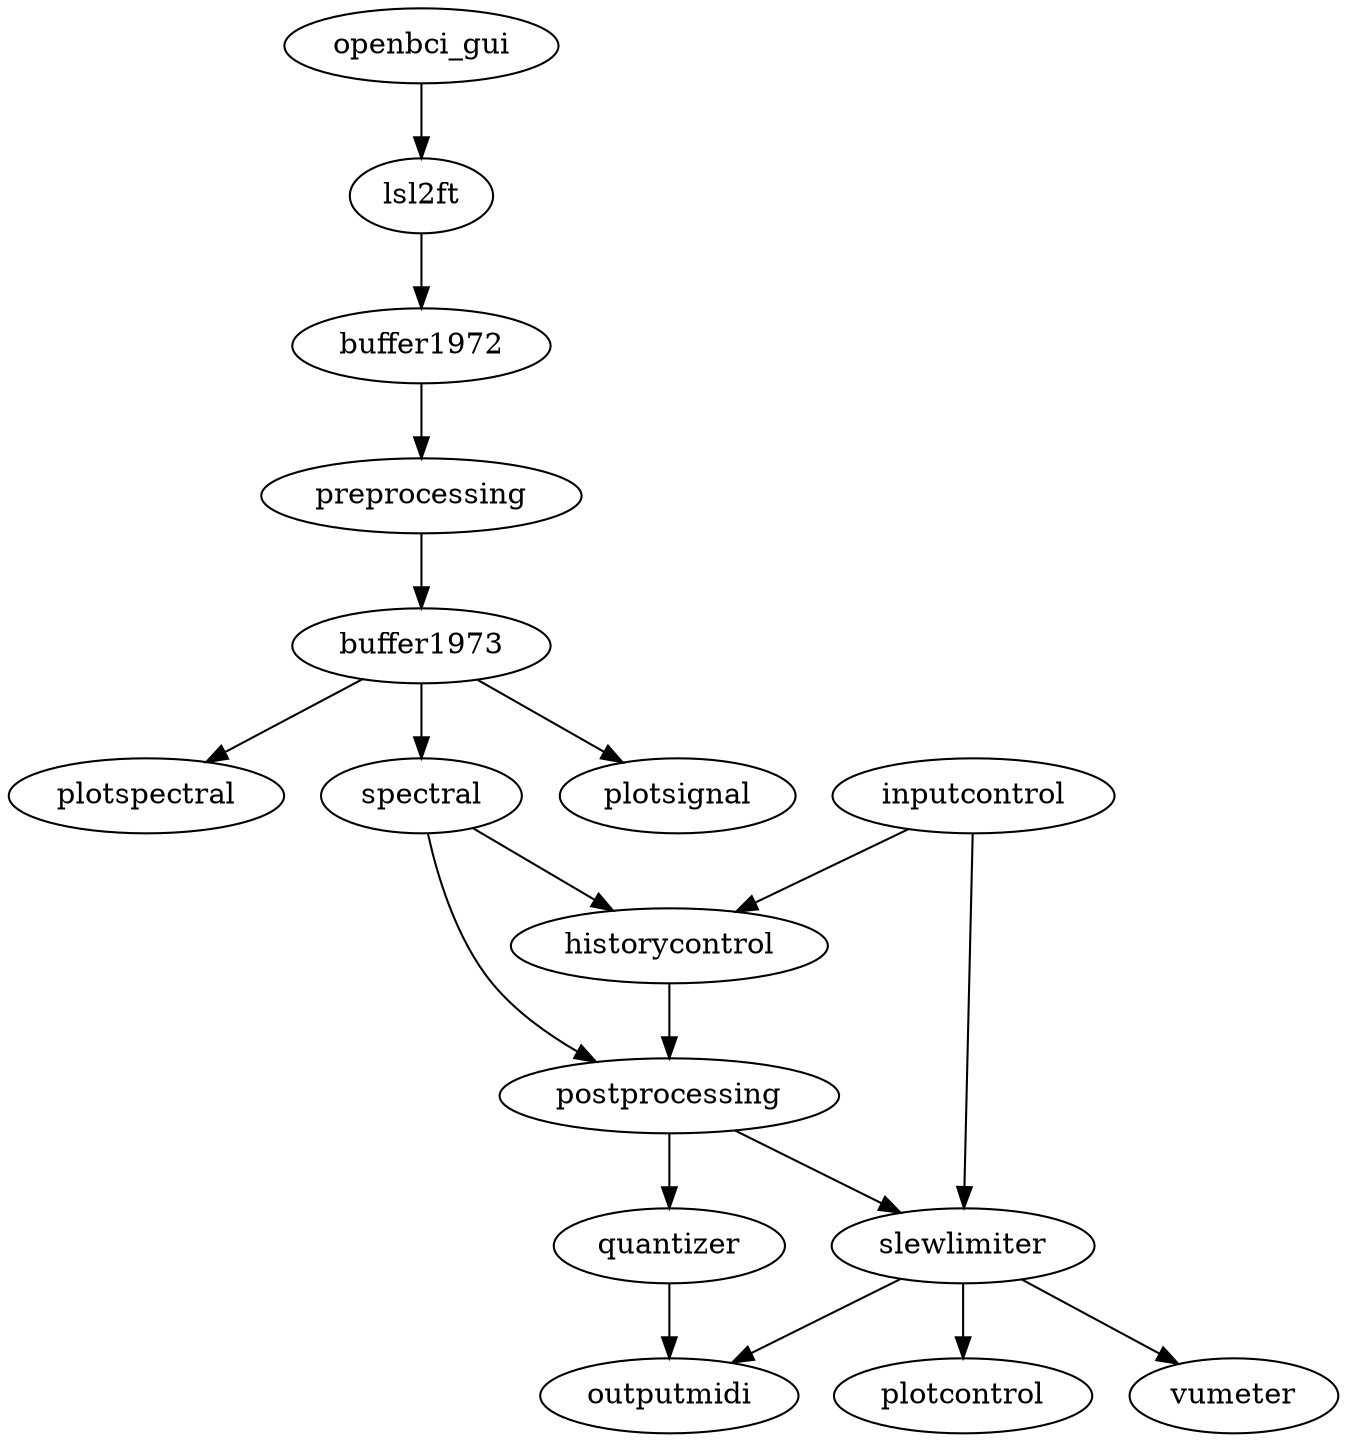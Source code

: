 # To convert this into a bitmap representation, do this
#   dot -Tpng -o patch.png patch.dot
#
digraph {
  openbci_gui -> lsl2ft -> buffer1972 -> preprocessing -> buffer1973;

  inputcontrol -> historycontrol;
  inputcontrol -> slewlimiter;

  buffer1973 -> plotsignal;
  buffer1973 -> plotspectral;
  buffer1973 -> spectral;

  spectral -> postprocessing;
  spectral -> historycontrol;

  historycontrol -> postprocessing -> slewlimiter;

  slewlimiter -> vumeter;
  slewlimiter -> plotcontrol;
  slewlimiter -> outputmidi;

  postprocessing -> quantizer -> outputmidi;
}
